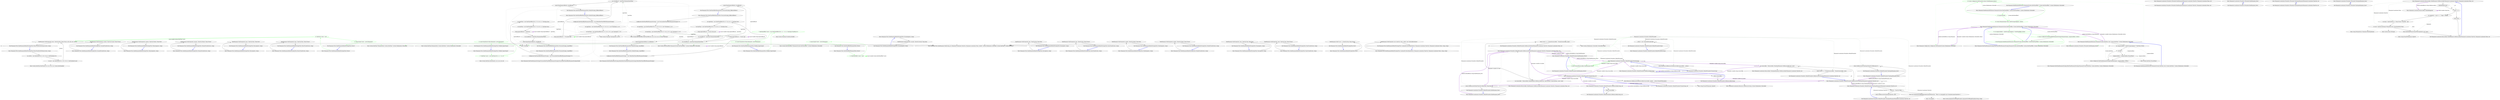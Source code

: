 digraph  {
n0 [cluster="Humanizer.Tests.DateHumanizeDefaultStrategyTests.SecondsAgo(int, string)", label="Entry Humanizer.Tests.DateHumanizeDefaultStrategyTests.SecondsAgo(int, string)", span="15-15"];
n1 [cluster="Humanizer.Tests.DateHumanizeDefaultStrategyTests.SecondsAgo(int, string)", label="DateHumanize.Verify(expected, seconds, TimeUnit.Second, Tense.Past)", span="17-17"];
n2 [cluster="Humanizer.Tests.DateHumanizeDefaultStrategyTests.SecondsAgo(int, string)", label="Exit Humanizer.Tests.DateHumanizeDefaultStrategyTests.SecondsAgo(int, string)", span="15-15"];
n3 [cluster="Humanizer.Tests.DateHumanize.Verify(string, int, Humanizer.Localisation.TimeUnit, Humanizer.Localisation.Tense, double?, System.Globalization.CultureInfo, System.DateTime?, System.DateTime?)", label="Entry Humanizer.Tests.DateHumanize.Verify(string, int, Humanizer.Localisation.TimeUnit, Humanizer.Localisation.Tense, double?, System.Globalization.CultureInfo, System.DateTime?, System.DateTime?)", span="35-35"];
n4 [cluster="Humanizer.Tests.DateHumanizeDefaultStrategyTests.SecondsFromNow(int, string)", label="Entry Humanizer.Tests.DateHumanizeDefaultStrategyTests.SecondsFromNow(int, string)", span="25-25"];
n5 [cluster="Humanizer.Tests.DateHumanizeDefaultStrategyTests.SecondsFromNow(int, string)", label="DateHumanize.Verify(expected, seconds, TimeUnit.Second, Tense.Future)", span="27-27"];
n6 [cluster="Humanizer.Tests.DateHumanizeDefaultStrategyTests.SecondsFromNow(int, string)", label="Exit Humanizer.Tests.DateHumanizeDefaultStrategyTests.SecondsFromNow(int, string)", span="25-25"];
n7 [cluster="Humanizer.Tests.DateHumanizeDefaultStrategyTests.MinutesAgo(int, string)", label="Entry Humanizer.Tests.DateHumanizeDefaultStrategyTests.MinutesAgo(int, string)", span="39-39"];
n8 [cluster="Humanizer.Tests.DateHumanizeDefaultStrategyTests.MinutesAgo(int, string)", label="DateHumanize.Verify(expected, minutes, TimeUnit.Minute, Tense.Past)", span="41-41"];
n9 [cluster="Humanizer.Tests.DateHumanizeDefaultStrategyTests.MinutesAgo(int, string)", label="Exit Humanizer.Tests.DateHumanizeDefaultStrategyTests.MinutesAgo(int, string)", span="39-39"];
n10 [cluster="Humanizer.Tests.DateHumanizeDefaultStrategyTests.MinutesFromNow(int, string)", label="Entry Humanizer.Tests.DateHumanizeDefaultStrategyTests.MinutesFromNow(int, string)", span="51-51"];
n11 [cluster="Humanizer.Tests.DateHumanizeDefaultStrategyTests.MinutesFromNow(int, string)", label="DateHumanize.Verify(expected, minutes, TimeUnit.Minute, Tense.Future)", span="53-53"];
n12 [cluster="Humanizer.Tests.DateHumanizeDefaultStrategyTests.MinutesFromNow(int, string)", label="Exit Humanizer.Tests.DateHumanizeDefaultStrategyTests.MinutesFromNow(int, string)", span="51-51"];
n13 [cluster="Humanizer.Tests.DateHumanizeDefaultStrategyTests.HoursAgo(int, string)", label="Entry Humanizer.Tests.DateHumanizeDefaultStrategyTests.HoursAgo(int, string)", span="61-61"];
n14 [cluster="Humanizer.Tests.DateHumanizeDefaultStrategyTests.HoursAgo(int, string)", label="DateHumanize.Verify(expected, hours, TimeUnit.Hour, Tense.Past)", span="63-63"];
n15 [cluster="Humanizer.Tests.DateHumanizeDefaultStrategyTests.HoursAgo(int, string)", label="Exit Humanizer.Tests.DateHumanizeDefaultStrategyTests.HoursAgo(int, string)", span="61-61"];
n16 [cluster="Humanizer.Tests.DateHumanizeDefaultStrategyTests.HoursFromNow(int, string)", label="Entry Humanizer.Tests.DateHumanizeDefaultStrategyTests.HoursFromNow(int, string)", span="71-71"];
n17 [cluster="Humanizer.Tests.DateHumanizeDefaultStrategyTests.HoursFromNow(int, string)", label="DateHumanize.Verify(expected, hours, TimeUnit.Hour, Tense.Future)", span="73-73"];
n18 [cluster="Humanizer.Tests.DateHumanizeDefaultStrategyTests.HoursFromNow(int, string)", label="Exit Humanizer.Tests.DateHumanizeDefaultStrategyTests.HoursFromNow(int, string)", span="71-71"];
n19 [cluster="Humanizer.Tests.DateHumanizeDefaultStrategyTests.HoursFromNowNotTomorrow(int, string)", label="Entry Humanizer.Tests.DateHumanizeDefaultStrategyTests.HoursFromNowNotTomorrow(int, string)", span="79-79"];
n20 [cluster="Humanizer.Tests.DateHumanizeDefaultStrategyTests.HoursFromNowNotTomorrow(int, string)", label="var utcNow = new DateTime(2014, 6, 28, 9, 58, 22, DateTimeKind.Utc)", span="82-82"];
n22 [cluster="Humanizer.Tests.DateHumanizeDefaultStrategyTests.HoursFromNowNotTomorrow(int, string)", label="DateHumanize.Verify(expected, hours, TimeUnit.Hour, Tense.Future, null, null, now, utcNow)", span="85-85"];
n21 [cluster="Humanizer.Tests.DateHumanizeDefaultStrategyTests.HoursFromNowNotTomorrow(int, string)", label="var now = new DateTime(2014, 6, 28, 9, 58, 22, DateTimeKind.Local)", span="83-83"];
n24 [cluster="System.DateTime.DateTime(int, int, int, int, int, int, System.DateTimeKind)", label="Entry System.DateTime.DateTime(int, int, int, int, int, int, System.DateTimeKind)", span="0-0"];
n23 [cluster="Humanizer.Tests.DateHumanizeDefaultStrategyTests.HoursFromNowNotTomorrow(int, string)", label="Exit Humanizer.Tests.DateHumanizeDefaultStrategyTests.HoursFromNowNotTomorrow(int, string)", span="79-79"];
n25 [cluster="Humanizer.Tests.DateHumanizeDefaultStrategyTests.DaysAgo(int, string)", label="Entry Humanizer.Tests.DateHumanizeDefaultStrategyTests.DaysAgo(int, string)", span="93-93"];
n26 [cluster="Humanizer.Tests.DateHumanizeDefaultStrategyTests.DaysAgo(int, string)", label="DateHumanize.Verify(expected, days, TimeUnit.Day, Tense.Past)", span="95-95"];
n27 [cluster="Humanizer.Tests.DateHumanizeDefaultStrategyTests.DaysAgo(int, string)", label="Exit Humanizer.Tests.DateHumanizeDefaultStrategyTests.DaysAgo(int, string)", span="93-93"];
n28 [cluster="Humanizer.Tests.DateHumanizeDefaultStrategyTests.DaysFromNow(int, string)", label="Entry Humanizer.Tests.DateHumanizeDefaultStrategyTests.DaysFromNow(int, string)", span="103-103"];
n29 [cluster="Humanizer.Tests.DateHumanizeDefaultStrategyTests.DaysFromNow(int, string)", label="DateHumanize.Verify(expected, days, TimeUnit.Day, Tense.Future)", span="105-105"];
n30 [cluster="Humanizer.Tests.DateHumanizeDefaultStrategyTests.DaysFromNow(int, string)", label="Exit Humanizer.Tests.DateHumanizeDefaultStrategyTests.DaysFromNow(int, string)", span="103-103"];
n31 [cluster="Humanizer.Tests.DateHumanizeDefaultStrategyTests.MonthsAgo(int, string)", label="Entry Humanizer.Tests.DateHumanizeDefaultStrategyTests.MonthsAgo(int, string)", span="113-113"];
n32 [cluster="Humanizer.Tests.DateHumanizeDefaultStrategyTests.MonthsAgo(int, string)", label="DateHumanize.Verify(expected, months, TimeUnit.Month, Tense.Past)", span="115-115"];
n33 [cluster="Humanizer.Tests.DateHumanizeDefaultStrategyTests.MonthsAgo(int, string)", label="Exit Humanizer.Tests.DateHumanizeDefaultStrategyTests.MonthsAgo(int, string)", span="113-113"];
n34 [cluster="Humanizer.Tests.DateHumanizeDefaultStrategyTests.MonthsFromNow(int, string)", label="Entry Humanizer.Tests.DateHumanizeDefaultStrategyTests.MonthsFromNow(int, string)", span="123-123"];
n35 [cluster="Humanizer.Tests.DateHumanizeDefaultStrategyTests.MonthsFromNow(int, string)", label="DateHumanize.Verify(expected, months, TimeUnit.Month, Tense.Future)", span="125-125"];
n36 [cluster="Humanizer.Tests.DateHumanizeDefaultStrategyTests.MonthsFromNow(int, string)", label="Exit Humanizer.Tests.DateHumanizeDefaultStrategyTests.MonthsFromNow(int, string)", span="123-123"];
n37 [cluster="Humanizer.Tests.DateHumanizeDefaultStrategyTests.YearsAgo(int, string)", label="Entry Humanizer.Tests.DateHumanizeDefaultStrategyTests.YearsAgo(int, string)", span="131-131"];
n38 [cluster="Humanizer.Tests.DateHumanizeDefaultStrategyTests.YearsAgo(int, string)", label="DateHumanize.Verify(expected, years, TimeUnit.Year, Tense.Past)", span="133-133"];
n39 [cluster="Humanizer.Tests.DateHumanizeDefaultStrategyTests.YearsAgo(int, string)", label="Exit Humanizer.Tests.DateHumanizeDefaultStrategyTests.YearsAgo(int, string)", span="131-131"];
n40 [cluster="Humanizer.Tests.DateHumanizeDefaultStrategyTests.YearsFromNow(int, string)", label="Entry Humanizer.Tests.DateHumanizeDefaultStrategyTests.YearsFromNow(int, string)", span="139-139"];
n41 [cluster="Humanizer.Tests.DateHumanizeDefaultStrategyTests.YearsFromNow(int, string)", label="DateHumanize.Verify(expected, years, TimeUnit.Year, Tense.Future)", span="141-141"];
n42 [cluster="Humanizer.Tests.DateHumanizeDefaultStrategyTests.YearsFromNow(int, string)", label="Exit Humanizer.Tests.DateHumanizeDefaultStrategyTests.YearsFromNow(int, string)", span="139-139"];
n43 [cluster="Humanizer.Tests.DateHumanizeDefaultStrategyTests.Now()", label="Entry Humanizer.Tests.DateHumanizeDefaultStrategyTests.Now()", span="145-145"];
n44 [cluster="Humanizer.Tests.DateHumanizeDefaultStrategyTests.Now()", label="DateHumanize.Verify(''now'', 0, TimeUnit.Year, Tense.Future)", span="147-147"];
n45 [cluster="Humanizer.Tests.DateHumanizeDefaultStrategyTests.Now()", label="Exit Humanizer.Tests.DateHumanizeDefaultStrategyTests.Now()", span="145-145"];
n46 [cluster="Humanizer.Tests.DateHumanizeDefaultStrategyTests.CanSpecifyCultureExplicitly(int, Humanizer.Localisation.TimeUnit, Humanizer.Localisation.Tense, string, string)", label="Entry Humanizer.Tests.DateHumanizeDefaultStrategyTests.CanSpecifyCultureExplicitly(int, Humanizer.Localisation.TimeUnit, Humanizer.Localisation.Tense, string, string)", span="154-154"];
n47 [cluster="Humanizer.Tests.DateHumanizeDefaultStrategyTests.CanSpecifyCultureExplicitly(int, Humanizer.Localisation.TimeUnit, Humanizer.Localisation.Tense, string, string)", label="DateHumanize.Verify(expected, unit, timeUnit, tense, culture: new CultureInfo(culture))", span="156-156"];
n48 [cluster="Humanizer.Tests.DateHumanizeDefaultStrategyTests.CanSpecifyCultureExplicitly(int, Humanizer.Localisation.TimeUnit, Humanizer.Localisation.Tense, string, string)", label="Exit Humanizer.Tests.DateHumanizeDefaultStrategyTests.CanSpecifyCultureExplicitly(int, Humanizer.Localisation.TimeUnit, Humanizer.Localisation.Tense, string, string)", span="154-154"];
n49 [cluster="System.Globalization.CultureInfo.CultureInfo(string)", label="Entry System.Globalization.CultureInfo.CultureInfo(string)", span="0-0"];
d47 [cluster="Humanizer.Tests.DateHumanizeDefaultStrategyTests.Never()", color=green, community=0, label="13: DateTime? never = null", span="153-153"];
d46 [cluster="Humanizer.Tests.DateHumanizeDefaultStrategyTests.Never()", label="Entry Humanizer.Tests.DateHumanizeDefaultStrategyTests.Never()", span="151-151"];
d48 [cluster="Humanizer.Tests.DateHumanizeDefaultStrategyTests.Never()", color=green, community=0, label="11: Assert.Equal(''never'', never.Humanize())", span="154-154"];
d49 [cluster="Humanizer.Tests.DateHumanizeDefaultStrategyTests.Never()", label="Exit Humanizer.Tests.DateHumanizeDefaultStrategyTests.Never()", span="151-151"];
d50 [cluster="System.DateTime?.Humanize(bool, System.DateTime?, System.Globalization.CultureInfo)", label="Entry System.DateTime?.Humanize(bool, System.DateTime?, System.Globalization.CultureInfo)", span="37-37"];
d51 [cluster="Unk.Equal", label="Entry Unk.Equal", span=""];
d53 [cluster="Humanizer.Tests.DateHumanizeDefaultStrategyTests.Nullable_ExpectSame()", color=green, community=0, label="17: DateTime? never = new DateTime(2015, 12, 7, 9, 0, 0)", span="160-160"];
d52 [cluster="Humanizer.Tests.DateHumanizeDefaultStrategyTests.Nullable_ExpectSame()", label="Entry Humanizer.Tests.DateHumanizeDefaultStrategyTests.Nullable_ExpectSame()", span="158-158"];
d54 [cluster="Humanizer.Tests.DateHumanizeDefaultStrategyTests.Nullable_ExpectSame()", color=green, community=0, label="13: Assert.Equal(never.Value.Humanize(), never.Humanize())", span="162-162"];
d56 [cluster="System.DateTime.DateTime(int, int, int, int, int, int)", label="Entry System.DateTime.DateTime(int, int, int, int, int, int)", span="0-0"];
d55 [cluster="Humanizer.Tests.DateHumanizeDefaultStrategyTests.Nullable_ExpectSame()", label="Exit Humanizer.Tests.DateHumanizeDefaultStrategyTests.Nullable_ExpectSame()", span="158-158"];
d57 [cluster="System.DateTime.Humanize(bool, System.DateTime?, System.Globalization.CultureInfo)", label="Entry System.DateTime.Humanize(bool, System.DateTime?, System.Globalization.CultureInfo)", span="19-19"];
m0_8 [cluster="Humanizer.DateHumanizeExtensions.Humanize(System.DateTimeOffset, System.DateTimeOffset?, System.Globalization.CultureInfo)", file="DateHumanizeExtensions.cs", label="Entry Humanizer.DateHumanizeExtensions.Humanize(System.DateTimeOffset, System.DateTimeOffset?, System.Globalization.CultureInfo)", span="36-36"];
m0_9 [cluster="Humanizer.DateHumanizeExtensions.Humanize(System.DateTimeOffset, System.DateTimeOffset?, System.Globalization.CultureInfo)", color=green, community=0, file="DateHumanizeExtensions.cs", label="0: var comparisonBase = dateToCompareAgainst ?? DateTimeOffset.UtcNow", span="38-38"];
m0_10 [cluster="Humanizer.DateHumanizeExtensions.Humanize(System.DateTimeOffset, System.DateTimeOffset?, System.Globalization.CultureInfo)", color=green, community=0, file="DateHumanizeExtensions.cs", label="0: return Configurator.DateTimeOffsetHumanizeStrategy.Humanize(input, comparisonBase, culture);", span="40-40"];
m0_11 [cluster="Humanizer.DateHumanizeExtensions.Humanize(System.DateTimeOffset, System.DateTimeOffset?, System.Globalization.CultureInfo)", color=green, community=0, file="DateHumanizeExtensions.cs", label="0: Exit Humanizer.DateHumanizeExtensions.Humanize(System.DateTimeOffset, System.DateTimeOffset?, System.Globalization.CultureInfo)", span="36-36"];
m0_12 [cluster="Humanizer.DateTimeHumanizeStrategy.IDateTimeOffsetHumanizeStrategy.Humanize(System.DateTimeOffset, System.DateTimeOffset, System.Globalization.CultureInfo)", file="DateHumanizeExtensions.cs", label="Entry Humanizer.DateTimeHumanizeStrategy.IDateTimeOffsetHumanizeStrategy.Humanize(System.DateTimeOffset, System.DateTimeOffset, System.Globalization.CultureInfo)", span="13-13"];
m0_6 [cluster="System.DateTime.ToLocalTime()", file="DateHumanizeExtensions.cs", label="Entry System.DateTime.ToLocalTime()", span="0-0"];
m0_14 [cluster="Humanizer.Localisation.Formatters.IFormatter.DateHumanize_Never()", file="DateHumanizeExtensions.cs", label="Entry Humanizer.Localisation.Formatters.IFormatter.DateHumanize_Never()", span="19-19"];
m0_7 [cluster="Humanizer.DateTimeHumanizeStrategy.IDateTimeHumanizeStrategy.Humanize(System.DateTime, System.DateTime, System.Globalization.CultureInfo)", file="DateHumanizeExtensions.cs", label="Entry Humanizer.DateTimeHumanizeStrategy.IDateTimeHumanizeStrategy.Humanize(System.DateTime, System.DateTime, System.Globalization.CultureInfo)", span="13-13"];
m0_20 [cluster="Humanizer.DateHumanizeExtensions.Humanize(System.DateTimeOffset?, System.DateTimeOffset?, System.Globalization.CultureInfo)", file="DateHumanizeExtensions.cs", label="Entry Humanizer.DateHumanizeExtensions.Humanize(System.DateTimeOffset?, System.DateTimeOffset?, System.Globalization.CultureInfo)", span="66-66"];
m0_21 [cluster="Humanizer.DateHumanizeExtensions.Humanize(System.DateTimeOffset?, System.DateTimeOffset?, System.Globalization.CultureInfo)", color=green, community=0, file="DateHumanizeExtensions.cs", label="20: input.HasValue", span="68-68"];
m0_22 [cluster="Humanizer.DateHumanizeExtensions.Humanize(System.DateTimeOffset?, System.DateTimeOffset?, System.Globalization.CultureInfo)", color=green, community=0, file="DateHumanizeExtensions.cs", label="20: return Humanize(input.Value, dateToCompareAgainst, culture);", span="69-69"];
m0_23 [cluster="Humanizer.DateHumanizeExtensions.Humanize(System.DateTimeOffset?, System.DateTimeOffset?, System.Globalization.CultureInfo)", color=green, community=0, file="DateHumanizeExtensions.cs", label="20: return Configurator.GetFormatter(culture).DateHumanize_Never();", span="71-71"];
m0_24 [cluster="Humanizer.DateHumanizeExtensions.Humanize(System.DateTimeOffset?, System.DateTimeOffset?, System.Globalization.CultureInfo)", file="DateHumanizeExtensions.cs", label="Exit Humanizer.DateHumanizeExtensions.Humanize(System.DateTimeOffset?, System.DateTimeOffset?, System.Globalization.CultureInfo)", span="66-66"];
m0_0 [cluster="Humanizer.DateHumanizeExtensions.Humanize(System.DateTime, bool, System.DateTime?, System.Globalization.CultureInfo)", file="DateHumanizeExtensions.cs", label="Entry Humanizer.DateHumanizeExtensions.Humanize(System.DateTime, bool, System.DateTime?, System.Globalization.CultureInfo)", span="19-19"];
m0_1 [cluster="Humanizer.DateHumanizeExtensions.Humanize(System.DateTime, bool, System.DateTime?, System.Globalization.CultureInfo)", file="DateHumanizeExtensions.cs", label="var comparisonBase = dateToCompareAgainst ?? DateTime.UtcNow", span="21-21"];
m0_2 [cluster="Humanizer.DateHumanizeExtensions.Humanize(System.DateTime, bool, System.DateTime?, System.Globalization.CultureInfo)", file="DateHumanizeExtensions.cs", label="!utcDate", span="23-23"];
m0_4 [cluster="Humanizer.DateHumanizeExtensions.Humanize(System.DateTime, bool, System.DateTime?, System.Globalization.CultureInfo)", file="DateHumanizeExtensions.cs", label="return Configurator.DateTimeHumanizeStrategy.Humanize(input, comparisonBase, culture);", span="26-26"];
m0_3 [cluster="Humanizer.DateHumanizeExtensions.Humanize(System.DateTime, bool, System.DateTime?, System.Globalization.CultureInfo)", file="DateHumanizeExtensions.cs", label="comparisonBase = comparisonBase.ToLocalTime()", span="24-24"];
m0_5 [cluster="Humanizer.DateHumanizeExtensions.Humanize(System.DateTime, bool, System.DateTime?, System.Globalization.CultureInfo)", file="DateHumanizeExtensions.cs", label="Exit Humanizer.DateHumanizeExtensions.Humanize(System.DateTime, bool, System.DateTime?, System.Globalization.CultureInfo)", span="19-19"];
m0_13 [cluster="Humanizer.Configuration.Configurator.GetFormatter(System.Globalization.CultureInfo)", file="DateHumanizeExtensions.cs", label="Entry Humanizer.Configuration.Configurator.GetFormatter(System.Globalization.CultureInfo)", span="66-66"];
m1_30 [cluster="Humanizer.Tests.DateTimeOffsetHumanizeTests.PrecisionStrategy_DifferentOffsets()", file="DateTimeOffsetHumanizeTests.cs", label="Entry Humanizer.Tests.DateTimeOffsetHumanizeTests.PrecisionStrategy_DifferentOffsets()", span="57-57"];
m1_31 [cluster="Humanizer.Tests.DateTimeOffsetHumanizeTests.PrecisionStrategy_DifferentOffsets()", file="DateTimeOffsetHumanizeTests.cs", label="Configurator.DateTimeOffsetHumanizeStrategy = new PrecisionDateTimeOffsetHumanizeStrategy(0.75)", span="59-59"];
m1_32 [cluster="Humanizer.Tests.DateTimeOffsetHumanizeTests.PrecisionStrategy_DifferentOffsets()", file="DateTimeOffsetHumanizeTests.cs", label="var inputTime = new DateTimeOffset(2015, 07, 05, 03, 45, 0, new TimeSpan(2, 0, 0))", span="61-61"];
m1_33 [cluster="Humanizer.Tests.DateTimeOffsetHumanizeTests.PrecisionStrategy_DifferentOffsets()", file="DateTimeOffsetHumanizeTests.cs", label="var baseTime = new DateTimeOffset(2015, 07, 05, 02, 30, 0, new TimeSpan(-5, 0, 0))", span="62-62"];
m1_35 [cluster="Humanizer.Tests.DateTimeOffsetHumanizeTests.PrecisionStrategy_DifferentOffsets()", file="DateTimeOffsetHumanizeTests.cs", label="var actualResult = inputTime.Humanize(baseTime)", span="65-65"];
m1_34 [cluster="Humanizer.Tests.DateTimeOffsetHumanizeTests.PrecisionStrategy_DifferentOffsets()", file="DateTimeOffsetHumanizeTests.cs", label="string expectedResult = ''6 hours ago''", span="64-64"];
m1_36 [cluster="Humanizer.Tests.DateTimeOffsetHumanizeTests.PrecisionStrategy_DifferentOffsets()", file="DateTimeOffsetHumanizeTests.cs", label="Assert.Equal(expectedResult, actualResult)", span="67-67"];
m1_37 [cluster="Humanizer.Tests.DateTimeOffsetHumanizeTests.PrecisionStrategy_DifferentOffsets()", file="DateTimeOffsetHumanizeTests.cs", label="Exit Humanizer.Tests.DateTimeOffsetHumanizeTests.PrecisionStrategy_DifferentOffsets()", span="57-57"];
m1_12 [cluster="Humanizer.Tests.DateTimeOffsetHumanizeTests.DefaultStrategy_DifferentOffsets()", file="DateTimeOffsetHumanizeTests.cs", label="Entry Humanizer.Tests.DateTimeOffsetHumanizeTests.DefaultStrategy_DifferentOffsets()", span="29-29"];
m1_13 [cluster="Humanizer.Tests.DateTimeOffsetHumanizeTests.DefaultStrategy_DifferentOffsets()", file="DateTimeOffsetHumanizeTests.cs", label="Configurator.DateTimeOffsetHumanizeStrategy = new DefaultDateTimeOffsetHumanizeStrategy()", span="31-31"];
m1_14 [cluster="Humanizer.Tests.DateTimeOffsetHumanizeTests.DefaultStrategy_DifferentOffsets()", file="DateTimeOffsetHumanizeTests.cs", label="var inputTime = new DateTimeOffset(2015, 07, 05, 03, 0, 0, new TimeSpan(2, 0, 0))", span="33-33"];
m1_15 [cluster="Humanizer.Tests.DateTimeOffsetHumanizeTests.DefaultStrategy_DifferentOffsets()", file="DateTimeOffsetHumanizeTests.cs", label="var baseTime = new DateTimeOffset(2015, 07, 05, 02, 30, 0, new TimeSpan(1, 0, 0))", span="34-34"];
m1_17 [cluster="Humanizer.Tests.DateTimeOffsetHumanizeTests.DefaultStrategy_DifferentOffsets()", file="DateTimeOffsetHumanizeTests.cs", label="var actualResult = inputTime.Humanize(baseTime)", span="37-37"];
m1_16 [cluster="Humanizer.Tests.DateTimeOffsetHumanizeTests.DefaultStrategy_DifferentOffsets()", file="DateTimeOffsetHumanizeTests.cs", label="string expectedResult = ''30 minutes ago''", span="36-36"];
m1_18 [cluster="Humanizer.Tests.DateTimeOffsetHumanizeTests.DefaultStrategy_DifferentOffsets()", file="DateTimeOffsetHumanizeTests.cs", label="Assert.Equal(expectedResult, actualResult)", span="39-39"];
m1_19 [cluster="Humanizer.Tests.DateTimeOffsetHumanizeTests.DefaultStrategy_DifferentOffsets()", file="DateTimeOffsetHumanizeTests.cs", label="Exit Humanizer.Tests.DateTimeOffsetHumanizeTests.DefaultStrategy_DifferentOffsets()", span="29-29"];
m1_43 [cluster="Humanizer.Tests.DateTimeOffsetHumanizeTests.Nullable_ExpectSame()", file="DateTimeOffsetHumanizeTests.cs", label="Entry Humanizer.Tests.DateTimeOffsetHumanizeTests.Nullable_ExpectSame()", span="78-78"];
m1_44 [cluster="Humanizer.Tests.DateTimeOffsetHumanizeTests.Nullable_ExpectSame()", color=green, community=0, file="DateTimeOffsetHumanizeTests.cs", label="7: DateTimeOffset? never = new DateTimeOffset(2015, 12, 7, 9, 0, 0, TimeSpan.FromHours(1))", span="80-80"];
m1_45 [cluster="Humanizer.Tests.DateTimeOffsetHumanizeTests.Nullable_ExpectSame()", color=green, community=0, file="DateTimeOffsetHumanizeTests.cs", label="20: Assert.Equal(never.Value.Humanize(), never.Humanize())", span="82-82"];
m1_46 [cluster="Humanizer.Tests.DateTimeOffsetHumanizeTests.Nullable_ExpectSame()", file="DateTimeOffsetHumanizeTests.cs", label="Exit Humanizer.Tests.DateTimeOffsetHumanizeTests.Nullable_ExpectSame()", span="78-78"];
m1_0 [cluster="Humanizer.Tests.DateTimeOffsetHumanizeTests.DefaultStrategy_SameOffset()", file="DateTimeOffsetHumanizeTests.cs", label="Entry Humanizer.Tests.DateTimeOffsetHumanizeTests.DefaultStrategy_SameOffset()", span="15-15"];
m1_1 [cluster="Humanizer.Tests.DateTimeOffsetHumanizeTests.DefaultStrategy_SameOffset()", file="DateTimeOffsetHumanizeTests.cs", label="Configurator.DateTimeOffsetHumanizeStrategy = new DefaultDateTimeOffsetHumanizeStrategy()", span="17-17"];
m1_2 [cluster="Humanizer.Tests.DateTimeOffsetHumanizeTests.DefaultStrategy_SameOffset()", file="DateTimeOffsetHumanizeTests.cs", label="var inputTime = new DateTimeOffset(2015, 07, 05, 04, 0, 0, TimeSpan.Zero)", span="19-19"];
m1_3 [cluster="Humanizer.Tests.DateTimeOffsetHumanizeTests.DefaultStrategy_SameOffset()", file="DateTimeOffsetHumanizeTests.cs", label="var baseTime = new DateTimeOffset(2015, 07, 05, 03, 0, 0, TimeSpan.Zero)", span="20-20"];
m1_5 [cluster="Humanizer.Tests.DateTimeOffsetHumanizeTests.DefaultStrategy_SameOffset()", file="DateTimeOffsetHumanizeTests.cs", label="var actualResult = inputTime.Humanize(baseTime)", span="23-23"];
m1_4 [cluster="Humanizer.Tests.DateTimeOffsetHumanizeTests.DefaultStrategy_SameOffset()", file="DateTimeOffsetHumanizeTests.cs", label="string expectedResult = ''an hour from now''", span="22-22"];
m1_6 [cluster="Humanizer.Tests.DateTimeOffsetHumanizeTests.DefaultStrategy_SameOffset()", file="DateTimeOffsetHumanizeTests.cs", label="Assert.Equal(expectedResult, actualResult)", span="25-25"];
m1_7 [cluster="Humanizer.Tests.DateTimeOffsetHumanizeTests.DefaultStrategy_SameOffset()", file="DateTimeOffsetHumanizeTests.cs", label="Exit Humanizer.Tests.DateTimeOffsetHumanizeTests.DefaultStrategy_SameOffset()", span="15-15"];
m1_29 [cluster="Humanizer.DateTimeHumanizeStrategy.PrecisionDateTimeOffsetHumanizeStrategy.PrecisionDateTimeOffsetHumanizeStrategy(double)", file="DateTimeOffsetHumanizeTests.cs", label="Entry Humanizer.DateTimeHumanizeStrategy.PrecisionDateTimeOffsetHumanizeStrategy.PrecisionDateTimeOffsetHumanizeStrategy(double)", span="16-16"];
m1_42 [cluster="System.DateTimeOffset?.Humanize(System.DateTimeOffset?, System.Globalization.CultureInfo)", file="DateTimeOffsetHumanizeTests.cs", label="Entry System.DateTimeOffset?.Humanize(System.DateTimeOffset?, System.Globalization.CultureInfo)", span="66-66"];
m1_21 [cluster="Humanizer.Tests.DateTimeOffsetHumanizeTests.PrecisionStrategy_SameOffset()", file="DateTimeOffsetHumanizeTests.cs", label="Entry Humanizer.Tests.DateTimeOffsetHumanizeTests.PrecisionStrategy_SameOffset()", span="43-43"];
m1_22 [cluster="Humanizer.Tests.DateTimeOffsetHumanizeTests.PrecisionStrategy_SameOffset()", file="DateTimeOffsetHumanizeTests.cs", label="Configurator.DateTimeOffsetHumanizeStrategy = new PrecisionDateTimeOffsetHumanizeStrategy(0.75)", span="45-45"];
m1_23 [cluster="Humanizer.Tests.DateTimeOffsetHumanizeTests.PrecisionStrategy_SameOffset()", file="DateTimeOffsetHumanizeTests.cs", label="var inputTime = new DateTimeOffset(2015, 07, 05, 04, 0, 0, TimeSpan.Zero)", span="47-47"];
m1_24 [cluster="Humanizer.Tests.DateTimeOffsetHumanizeTests.PrecisionStrategy_SameOffset()", file="DateTimeOffsetHumanizeTests.cs", label="var baseTime = new DateTimeOffset(2015, 07, 04, 05, 0, 0, TimeSpan.Zero)", span="48-48"];
m1_26 [cluster="Humanizer.Tests.DateTimeOffsetHumanizeTests.PrecisionStrategy_SameOffset()", file="DateTimeOffsetHumanizeTests.cs", label="var actualResult = inputTime.Humanize(baseTime)", span="51-51"];
m1_25 [cluster="Humanizer.Tests.DateTimeOffsetHumanizeTests.PrecisionStrategy_SameOffset()", file="DateTimeOffsetHumanizeTests.cs", label="string expectedResult = ''tomorrow''", span="50-50"];
m1_27 [cluster="Humanizer.Tests.DateTimeOffsetHumanizeTests.PrecisionStrategy_SameOffset()", file="DateTimeOffsetHumanizeTests.cs", label="Assert.Equal(expectedResult, actualResult)", span="53-53"];
m1_28 [cluster="Humanizer.Tests.DateTimeOffsetHumanizeTests.PrecisionStrategy_SameOffset()", file="DateTimeOffsetHumanizeTests.cs", label="Exit Humanizer.Tests.DateTimeOffsetHumanizeTests.PrecisionStrategy_SameOffset()", span="43-43"];
m1_38 [cluster="Humanizer.Tests.DateTimeOffsetHumanizeTests.Never()", file="DateTimeOffsetHumanizeTests.cs", label="Entry Humanizer.Tests.DateTimeOffsetHumanizeTests.Never()", span="71-71"];
m1_39 [cluster="Humanizer.Tests.DateTimeOffsetHumanizeTests.Never()", color=green, community=0, file="DateTimeOffsetHumanizeTests.cs", label="11: DateTimeOffset? never = null", span="73-73"];
m1_40 [cluster="Humanizer.Tests.DateTimeOffsetHumanizeTests.Never()", color=green, community=0, file="DateTimeOffsetHumanizeTests.cs", label="3: Assert.Equal(''never'', never.Humanize())", span="74-74"];
m1_41 [cluster="Humanizer.Tests.DateTimeOffsetHumanizeTests.Never()", file="DateTimeOffsetHumanizeTests.cs", label="Exit Humanizer.Tests.DateTimeOffsetHumanizeTests.Never()", span="71-71"];
m1_10 [cluster="System.DateTimeOffset.Humanize(System.DateTimeOffset?, System.Globalization.CultureInfo)", file="DateTimeOffsetHumanizeTests.cs", label="Entry System.DateTimeOffset.Humanize(System.DateTimeOffset?, System.Globalization.CultureInfo)", span="36-36"];
m1_20 [cluster="System.TimeSpan.TimeSpan(int, int, int)", file="DateTimeOffsetHumanizeTests.cs", label="Entry System.TimeSpan.TimeSpan(int, int, int)", span="0-0"];
m1_47 [cluster="System.TimeSpan.FromHours(double)", file="DateTimeOffsetHumanizeTests.cs", label="Entry System.TimeSpan.FromHours(double)", span="0-0"];
m1_8 [cluster="Humanizer.DateTimeHumanizeStrategy.DefaultDateTimeOffsetHumanizeStrategy.DefaultDateTimeOffsetHumanizeStrategy()", file="DateTimeOffsetHumanizeTests.cs", label="Entry Humanizer.DateTimeHumanizeStrategy.DefaultDateTimeOffsetHumanizeStrategy.DefaultDateTimeOffsetHumanizeStrategy()", span="8-8"];
m1_9 [cluster="System.DateTimeOffset.DateTimeOffset(int, int, int, int, int, int, System.TimeSpan)", file="DateTimeOffsetHumanizeTests.cs", label="Entry System.DateTimeOffset.DateTimeOffset(int, int, int, int, int, int, System.TimeSpan)", span="0-0"];
m2_38 [cluster="Humanizer.Localisation.Formatters.DefaultFormatter.GetResourceKey(string, int)", file="DefaultFormatter.cs", label="Entry Humanizer.Localisation.Formatters.DefaultFormatter.GetResourceKey(string, int)", span="105-105"];
m2_40 [cluster="Humanizer.Localisation.Formatters.DefaultFormatter.GetResourceKey(string, int)", file="DefaultFormatter.cs", label="return resourceKey;", span="107-107"];
m2_41 [cluster="Humanizer.Localisation.Formatters.DefaultFormatter.GetResourceKey(string, int)", file="DefaultFormatter.cs", label="Exit Humanizer.Localisation.Formatters.DefaultFormatter.GetResourceKey(string, int)", span="105-105"];
m2_0 [cluster="Humanizer.Localisation.Formatters.DefaultFormatter.DefaultFormatter(string)", file="DefaultFormatter.cs", label="Entry Humanizer.Localisation.Formatters.DefaultFormatter.DefaultFormatter(string)", span="16-16"];
m2_1 [cluster="Humanizer.Localisation.Formatters.DefaultFormatter.DefaultFormatter(string)", file="DefaultFormatter.cs", label="_culture = new CultureInfo(localeCode)", span="18-18"];
m2_2 [cluster="Humanizer.Localisation.Formatters.DefaultFormatter.DefaultFormatter(string)", file="DefaultFormatter.cs", label="Exit Humanizer.Localisation.Formatters.DefaultFormatter.DefaultFormatter(string)", span="16-16"];
m2_7 [cluster="Humanizer.Localisation.Formatters.DefaultFormatter.GetResourceForDate(Humanizer.Localisation.TimeUnit, Humanizer.Localisation.Tense, int)", file="DefaultFormatter.cs", label="Entry Humanizer.Localisation.Formatters.DefaultFormatter.GetResourceForDate(Humanizer.Localisation.TimeUnit, Humanizer.Localisation.Tense, int)", span="66-66"];
m2_22 [cluster="Humanizer.Localisation.Formatters.DefaultFormatter.GetResourceForDate(Humanizer.Localisation.TimeUnit, Humanizer.Localisation.Tense, int)", file="DefaultFormatter.cs", label="var resourceKey = ResourceKeys.DateHumanize.GetResourceKey(unit, timeUnitTense: timeUnitTense, count: count)", span="68-68"];
m2_23 [cluster="Humanizer.Localisation.Formatters.DefaultFormatter.GetResourceForDate(Humanizer.Localisation.TimeUnit, Humanizer.Localisation.Tense, int)", file="DefaultFormatter.cs", label="return count == 1 ? Format(resourceKey) : Format(resourceKey, count);", span="69-69"];
m2_24 [cluster="Humanizer.Localisation.Formatters.DefaultFormatter.GetResourceForDate(Humanizer.Localisation.TimeUnit, Humanizer.Localisation.Tense, int)", file="DefaultFormatter.cs", label="Exit Humanizer.Localisation.Formatters.DefaultFormatter.GetResourceForDate(Humanizer.Localisation.TimeUnit, Humanizer.Localisation.Tense, int)", span="66-66"];
m2_8 [cluster="Humanizer.Localisation.Formatters.DefaultFormatter.DateHumanize_Never()", file="DefaultFormatter.cs", label="Entry Humanizer.Localisation.Formatters.DefaultFormatter.DateHumanize_Never()", span="34-34"];
m2_9 [cluster="Humanizer.Localisation.Formatters.DefaultFormatter.DateHumanize_Never()", color=green, community=0, file="DefaultFormatter.cs", label="3: return Format(ResourceKeys.DateHumanize.Never);", span="36-36"];
m2_10 [cluster="Humanizer.Localisation.Formatters.DefaultFormatter.DateHumanize_Never()", file="DefaultFormatter.cs", label="Exit Humanizer.Localisation.Formatters.DefaultFormatter.DateHumanize_Never()", span="34-34"];
m2_25 [cluster="Humanizer.Localisation.ResourceKeys.DateHumanize.GetResourceKey(Humanizer.Localisation.TimeUnit, Humanizer.Localisation.Tense, int)", file="DefaultFormatter.cs", label="Entry Humanizer.Localisation.ResourceKeys.DateHumanize.GetResourceKey(Humanizer.Localisation.TimeUnit, Humanizer.Localisation.Tense, int)", span="30-30"];
m2_20 [cluster="System.ArgumentOutOfRangeException.ArgumentOutOfRangeException(string, string)", file="DefaultFormatter.cs", label="Entry System.ArgumentOutOfRangeException.ArgumentOutOfRangeException(string, string)", span="0-0"];
m2_15 [cluster="Humanizer.Localisation.Formatters.DefaultFormatter.TimeSpanHumanize(Humanizer.Localisation.TimeUnit, int)", file="DefaultFormatter.cs", label="Entry Humanizer.Localisation.Formatters.DefaultFormatter.TimeSpanHumanize(Humanizer.Localisation.TimeUnit, int)", span="58-58"];
m2_16 [cluster="Humanizer.Localisation.Formatters.DefaultFormatter.TimeSpanHumanize(Humanizer.Localisation.TimeUnit, int)", file="DefaultFormatter.cs", label="timeUnit > TimeUnit.Week", span="60-60"];
m2_17 [cluster="Humanizer.Localisation.Formatters.DefaultFormatter.TimeSpanHumanize(Humanizer.Localisation.TimeUnit, int)", file="DefaultFormatter.cs", label="throw new ArgumentOutOfRangeException(nameof(timeUnit), ''There's no meaningful way to humanize passed timeUnit.'');", span="61-61"];
m2_18 [cluster="Humanizer.Localisation.Formatters.DefaultFormatter.TimeSpanHumanize(Humanizer.Localisation.TimeUnit, int)", file="DefaultFormatter.cs", label="return GetResourceForTimeSpan(timeUnit, unit);", span="63-63"];
m2_19 [cluster="Humanizer.Localisation.Formatters.DefaultFormatter.TimeSpanHumanize(Humanizer.Localisation.TimeUnit, int)", file="DefaultFormatter.cs", label="Exit Humanizer.Localisation.Formatters.DefaultFormatter.TimeSpanHumanize(Humanizer.Localisation.TimeUnit, int)", span="58-58"];
m2_27 [cluster="Humanizer.Localisation.Formatters.DefaultFormatter.Format(string, int)", file="DefaultFormatter.cs", label="Entry Humanizer.Localisation.Formatters.DefaultFormatter.Format(string, int)", span="94-94"];
m2_36 [cluster="Humanizer.Localisation.Formatters.DefaultFormatter.Format(string, int)", file="DefaultFormatter.cs", label="return Resources.GetResource(GetResourceKey(resourceKey, number), _culture).FormatWith(number);", span="96-96"];
m2_37 [cluster="Humanizer.Localisation.Formatters.DefaultFormatter.Format(string, int)", file="DefaultFormatter.cs", label="Exit Humanizer.Localisation.Formatters.DefaultFormatter.Format(string, int)", span="94-94"];
m2_14 [cluster="Humanizer.Localisation.Formatters.DefaultFormatter.GetResourceForTimeSpan(Humanizer.Localisation.TimeUnit, int)", file="DefaultFormatter.cs", label="Entry Humanizer.Localisation.Formatters.DefaultFormatter.GetResourceForTimeSpan(Humanizer.Localisation.TimeUnit, int)", span="72-72"];
m2_28 [cluster="Humanizer.Localisation.Formatters.DefaultFormatter.GetResourceForTimeSpan(Humanizer.Localisation.TimeUnit, int)", file="DefaultFormatter.cs", label="var resourceKey = ResourceKeys.TimeSpanHumanize.GetResourceKey(unit, count)", span="74-74"];
m2_29 [cluster="Humanizer.Localisation.Formatters.DefaultFormatter.GetResourceForTimeSpan(Humanizer.Localisation.TimeUnit, int)", file="DefaultFormatter.cs", label="return count == 1 ? Format(resourceKey) : Format(resourceKey, count);", span="75-75"];
m2_30 [cluster="Humanizer.Localisation.Formatters.DefaultFormatter.GetResourceForTimeSpan(Humanizer.Localisation.TimeUnit, int)", file="DefaultFormatter.cs", label="Exit Humanizer.Localisation.Formatters.DefaultFormatter.GetResourceForTimeSpan(Humanizer.Localisation.TimeUnit, int)", span="72-72"];
m2_39 [cluster="string.FormatWith(params object[])", file="DefaultFormatter.cs", label="Entry string.FormatWith(params object[])", span="15-15"];
m2_21 [cluster="Unk.nameof", file="DefaultFormatter.cs", label="Entry Unk.nameof", span=""];
m2_26 [cluster="Humanizer.Localisation.Formatters.DefaultFormatter.Format(string)", file="DefaultFormatter.cs", label="Entry Humanizer.Localisation.Formatters.DefaultFormatter.Format(string)", span="83-83"];
m2_32 [cluster="Humanizer.Localisation.Formatters.DefaultFormatter.Format(string)", file="DefaultFormatter.cs", label="return Resources.GetResource(GetResourceKey(resourceKey), _culture);", span="85-85"];
m2_33 [cluster="Humanizer.Localisation.Formatters.DefaultFormatter.Format(string)", file="DefaultFormatter.cs", label="Exit Humanizer.Localisation.Formatters.DefaultFormatter.Format(string)", span="83-83"];
m2_31 [cluster="Humanizer.Localisation.ResourceKeys.TimeSpanHumanize.GetResourceKey(Humanizer.Localisation.TimeUnit, int)", file="DefaultFormatter.cs", label="Entry Humanizer.Localisation.ResourceKeys.TimeSpanHumanize.GetResourceKey(Humanizer.Localisation.TimeUnit, int)", span="22-22"];
m2_34 [cluster="Humanizer.Localisation.Formatters.DefaultFormatter.GetResourceKey(string)", file="DefaultFormatter.cs", label="Entry Humanizer.Localisation.Formatters.DefaultFormatter.GetResourceKey(string)", span="115-115"];
m2_42 [cluster="Humanizer.Localisation.Formatters.DefaultFormatter.GetResourceKey(string)", file="DefaultFormatter.cs", label="return resourceKey;", span="117-117"];
m2_43 [cluster="Humanizer.Localisation.Formatters.DefaultFormatter.GetResourceKey(string)", file="DefaultFormatter.cs", label="Exit Humanizer.Localisation.Formatters.DefaultFormatter.GetResourceKey(string)", span="115-115"];
m2_35 [cluster="Humanizer.Localisation.Resources.GetResource(string, System.Globalization.CultureInfo)", file="DefaultFormatter.cs", label="Entry Humanizer.Localisation.Resources.GetResource(string, System.Globalization.CultureInfo)", span="19-19"];
m2_11 [cluster="Humanizer.Localisation.Formatters.DefaultFormatter.TimeSpanHumanize_Zero()", file="DefaultFormatter.cs", label="Entry Humanizer.Localisation.Formatters.DefaultFormatter.TimeSpanHumanize_Zero()", span="46-46"];
m2_12 [cluster="Humanizer.Localisation.Formatters.DefaultFormatter.TimeSpanHumanize_Zero()", file="DefaultFormatter.cs", label="return GetResourceForTimeSpan(TimeUnit.Millisecond, 0);", span="48-48"];
m2_13 [cluster="Humanizer.Localisation.Formatters.DefaultFormatter.TimeSpanHumanize_Zero()", file="DefaultFormatter.cs", label="Exit Humanizer.Localisation.Formatters.DefaultFormatter.TimeSpanHumanize_Zero()", span="46-46"];
m2_4 [cluster="Humanizer.Localisation.Formatters.DefaultFormatter.DateHumanize_Now()", file="DefaultFormatter.cs", label="Entry Humanizer.Localisation.Formatters.DefaultFormatter.DateHumanize_Now()", span="25-25"];
m2_5 [cluster="Humanizer.Localisation.Formatters.DefaultFormatter.DateHumanize_Now()", file="DefaultFormatter.cs", label="return GetResourceForDate(TimeUnit.Millisecond, Tense.Past, 0);", span="27-27"];
m2_6 [cluster="Humanizer.Localisation.Formatters.DefaultFormatter.DateHumanize_Now()", file="DefaultFormatter.cs", label="Exit Humanizer.Localisation.Formatters.DefaultFormatter.DateHumanize_Now()", span="25-25"];
m2_44 [file="DefaultFormatter.cs", label="Humanizer.Localisation.Formatters.DefaultFormatter", span=""];
m3_2 [cluster="Humanizer.Localisation.Formatters.IFormatter.DateHumanize(Humanizer.Localisation.TimeUnit, Humanizer.Localisation.Tense, int)", file="IFormatter.cs", label="Entry Humanizer.Localisation.Formatters.IFormatter.DateHumanize(Humanizer.Localisation.TimeUnit, Humanizer.Localisation.Tense, int)", span="22-22"];
m3_3 [cluster="Humanizer.Localisation.Formatters.IFormatter.DateHumanize(Humanizer.Localisation.TimeUnit, Humanizer.Localisation.Tense, int)", file="IFormatter.cs", label="Exit Humanizer.Localisation.Formatters.IFormatter.DateHumanize(Humanizer.Localisation.TimeUnit, Humanizer.Localisation.Tense, int)", span="22-22"];
m3_0 [cluster="Humanizer.Localisation.Formatters.IFormatter.DateHumanize_Now()", file="IFormatter.cs", label="Entry Humanizer.Localisation.Formatters.IFormatter.DateHumanize_Now()", span="13-13"];
m3_1 [cluster="Humanizer.Localisation.Formatters.IFormatter.DateHumanize_Now()", file="IFormatter.cs", label="Exit Humanizer.Localisation.Formatters.IFormatter.DateHumanize_Now()", span="13-13"];
m3_6 [cluster="Humanizer.Localisation.Formatters.IFormatter.TimeSpanHumanize(Humanizer.Localisation.TimeUnit, int)", file="IFormatter.cs", label="Entry Humanizer.Localisation.Formatters.IFormatter.TimeSpanHumanize(Humanizer.Localisation.TimeUnit, int)", span="36-36"];
m3_7 [cluster="Humanizer.Localisation.Formatters.IFormatter.TimeSpanHumanize(Humanizer.Localisation.TimeUnit, int)", file="IFormatter.cs", label="Exit Humanizer.Localisation.Formatters.IFormatter.TimeSpanHumanize(Humanizer.Localisation.TimeUnit, int)", span="36-36"];
m3_4 [cluster="Humanizer.Localisation.Formatters.IFormatter.TimeSpanHumanize_Zero()", file="IFormatter.cs", label="Entry Humanizer.Localisation.Formatters.IFormatter.TimeSpanHumanize_Zero()", span="28-28"];
m3_5 [cluster="Humanizer.Localisation.Formatters.IFormatter.TimeSpanHumanize_Zero()", file="IFormatter.cs", label="Exit Humanizer.Localisation.Formatters.IFormatter.TimeSpanHumanize_Zero()", span="28-28"];
m4_0 [cluster="Humanizer.Localisation.ResourceKeys.DateHumanize.GetResourceKey(Humanizer.Localisation.TimeUnit, Humanizer.Localisation.Tense, int)", file="ResourceKeys.DateHumanize.cs", label="Entry Humanizer.Localisation.ResourceKeys.DateHumanize.GetResourceKey(Humanizer.Localisation.TimeUnit, Humanizer.Localisation.Tense, int)", span="30-30"];
m4_1 [cluster="Humanizer.Localisation.ResourceKeys.DateHumanize.GetResourceKey(Humanizer.Localisation.TimeUnit, Humanizer.Localisation.Tense, int)", file="ResourceKeys.DateHumanize.cs", label="ValidateRange(count)", span="32-32"];
m4_2 [cluster="Humanizer.Localisation.ResourceKeys.DateHumanize.GetResourceKey(Humanizer.Localisation.TimeUnit, Humanizer.Localisation.Tense, int)", file="ResourceKeys.DateHumanize.cs", label="count == 0", span="34-34"];
m4_4 [cluster="Humanizer.Localisation.ResourceKeys.DateHumanize.GetResourceKey(Humanizer.Localisation.TimeUnit, Humanizer.Localisation.Tense, int)", file="ResourceKeys.DateHumanize.cs", label="var singularity = count == 1 ? Single : Multiple", span="37-37"];
m4_5 [cluster="Humanizer.Localisation.ResourceKeys.DateHumanize.GetResourceKey(Humanizer.Localisation.TimeUnit, Humanizer.Localisation.Tense, int)", file="ResourceKeys.DateHumanize.cs", label="var tense = timeUnitTense == Tense.Future ? FromNow : Ago", span="38-38"];
m4_6 [cluster="Humanizer.Localisation.ResourceKeys.DateHumanize.GetResourceKey(Humanizer.Localisation.TimeUnit, Humanizer.Localisation.Tense, int)", file="ResourceKeys.DateHumanize.cs", label="var unit = timeUnit.ToString().ToQuantity(count, ShowQuantityAs.None)", span="39-39"];
m4_3 [cluster="Humanizer.Localisation.ResourceKeys.DateHumanize.GetResourceKey(Humanizer.Localisation.TimeUnit, Humanizer.Localisation.Tense, int)", file="ResourceKeys.DateHumanize.cs", label="return Now;", span="35-35"];
m4_7 [cluster="Humanizer.Localisation.ResourceKeys.DateHumanize.GetResourceKey(Humanizer.Localisation.TimeUnit, Humanizer.Localisation.Tense, int)", file="ResourceKeys.DateHumanize.cs", label="return DateTimeFormat.FormatWith(singularity, unit, tense);", span="40-40"];
m4_8 [cluster="Humanizer.Localisation.ResourceKeys.DateHumanize.GetResourceKey(Humanizer.Localisation.TimeUnit, Humanizer.Localisation.Tense, int)", file="ResourceKeys.DateHumanize.cs", label="Exit Humanizer.Localisation.ResourceKeys.DateHumanize.GetResourceKey(Humanizer.Localisation.TimeUnit, Humanizer.Localisation.Tense, int)", span="30-30"];
m4_9 [cluster="Humanizer.Localisation.ResourceKeys.ValidateRange(int)", file="ResourceKeys.DateHumanize.cs", label="Entry Humanizer.Localisation.ResourceKeys.ValidateRange(int)", span="12-12"];
m4_11 [cluster="string.ToQuantity(int, Humanizer.ShowQuantityAs)", file="ResourceKeys.DateHumanize.cs", label="Entry string.ToQuantity(int, Humanizer.ShowQuantityAs)", span="46-46"];
m4_10 [cluster="System.Enum.ToString()", file="ResourceKeys.DateHumanize.cs", label="Entry System.Enum.ToString()", span="0-0"];
m4_12 [cluster="string.FormatWith(params object[])", file="ResourceKeys.DateHumanize.cs", label="Entry string.FormatWith(params object[])", span="15-15"];
n0 -> n1  [key=0, style=solid];
n1 -> n2  [key=0, style=solid];
n1 -> n3  [key=2, style=dotted];
n2 -> n0  [color=blue, key=0, style=bold];
n4 -> n5  [key=0, style=solid];
n5 -> n6  [key=0, style=solid];
n5 -> n3  [key=2, style=dotted];
n6 -> n4  [color=blue, key=0, style=bold];
n7 -> n8  [key=0, style=solid];
n8 -> n9  [key=0, style=solid];
n8 -> n3  [key=2, style=dotted];
n9 -> n7  [color=blue, key=0, style=bold];
n10 -> n11  [key=0, style=solid];
n11 -> n12  [key=0, style=solid];
n11 -> n3  [key=2, style=dotted];
n12 -> n10  [color=blue, key=0, style=bold];
n13 -> n14  [key=0, style=solid];
n14 -> n15  [key=0, style=solid];
n14 -> n3  [key=2, style=dotted];
n15 -> n13  [color=blue, key=0, style=bold];
n16 -> n17  [key=0, style=solid];
n17 -> n18  [key=0, style=solid];
n17 -> n3  [key=2, style=dotted];
n18 -> n16  [color=blue, key=0, style=bold];
n19 -> n20  [key=0, style=solid];
n19 -> n22  [color=darkseagreen4, key=1, label=int, style=dashed];
n20 -> n21  [key=0, style=solid];
n20 -> n24  [key=2, style=dotted];
n20 -> n22  [color=darkseagreen4, key=1, label=utcNow, style=dashed];
n22 -> n23  [key=0, style=solid];
n22 -> n3  [key=2, style=dotted];
n21 -> n22  [key=0, style=solid];
n21 -> n24  [key=2, style=dotted];
n23 -> n19  [color=blue, key=0, style=bold];
n25 -> n26  [key=0, style=solid];
n26 -> n27  [key=0, style=solid];
n26 -> n3  [key=2, style=dotted];
n27 -> n25  [color=blue, key=0, style=bold];
n28 -> n29  [key=0, style=solid];
n29 -> n30  [key=0, style=solid];
n29 -> n3  [key=2, style=dotted];
n30 -> n28  [color=blue, key=0, style=bold];
n31 -> n32  [key=0, style=solid];
n32 -> n33  [key=0, style=solid];
n32 -> n3  [key=2, style=dotted];
n33 -> n31  [color=blue, key=0, style=bold];
n34 -> n35  [key=0, style=solid];
n35 -> n36  [key=0, style=solid];
n35 -> n3  [key=2, style=dotted];
n36 -> n34  [color=blue, key=0, style=bold];
n37 -> n38  [key=0, style=solid];
n38 -> n39  [key=0, style=solid];
n38 -> n3  [key=2, style=dotted];
n39 -> n37  [color=blue, key=0, style=bold];
n40 -> n41  [key=0, style=solid];
n41 -> n42  [key=0, style=solid];
n41 -> n3  [key=2, style=dotted];
n42 -> n40  [color=blue, key=0, style=bold];
n43 -> n44  [key=0, style=solid];
n44 -> n45  [key=0, style=solid];
n44 -> n3  [key=2, style=dotted];
n45 -> n43  [color=blue, key=0, style=bold];
n46 -> n47  [key=0, style=solid];
n47 -> n48  [key=0, style=solid];
n47 -> n49  [key=2, style=dotted];
n47 -> n3  [key=2, style=dotted];
n48 -> n46  [color=blue, key=0, style=bold];
d47 -> d48  [color=green, key=0, style=solid];
d47 -> n22  [color=green, key=3, label="Local variable System.DateTime? never", style=bold];
d46 -> d47  [color=green, key=0, style=solid];
d48 -> d49  [color=green, key=0, style=solid];
d48 -> d50  [color=green, key=2, style=dotted];
d48 -> d51  [color=green, key=2, style=dotted];
d49 -> d46  [color=blue, key=0, style=bold];
d53 -> d54  [color=green, key=0, style=solid];
d53 -> d56  [color=green, key=2, style=dotted];
d52 -> d53  [color=green, key=0, style=solid];
d54 -> d55  [color=green, key=0, style=solid];
d54 -> d57  [color=green, key=2, style=dotted];
d54 -> d50  [color=green, key=2, style=dotted];
d54 -> d51  [color=green, key=2, style=dotted];
d55 -> d52  [color=blue, key=0, style=bold];
m0_8 -> m0_9  [color=green, key=0, style=solid];
m0_8 -> m0_10  [color=darkseagreen4, key=1, label="System.DateTimeOffset", style=dashed];
m0_8 -> m0_11  [color=green, key=1, label="System.Globalization.CultureInfo", style=dashed];
m0_8 -> m0_0  [color=darkorchid, key=3, label="method methodReturn string Humanize", style=bold];
m0_8 -> m0_13  [color=darkorchid, key=3, label="Parameter variable System.Globalization.CultureInfo culture", style=bold];
m0_9 -> m0_10  [color=green, key=0, style=solid];
m0_9 -> m0_11  [color=green, key=0, style=solid];
m0_10 -> m0_12  [color=green, key=0, style=solid];
m0_10 -> m0_0  [color=green, key=2, style=dotted];
m0_10 -> m0_11  [key=0, style=solid];
m0_11 -> m0_12  [color=green, key=0, style=solid];
m0_11 -> m0_13  [color=green, key=2, style=dotted];
m0_11 -> m0_14  [color=green, key=2, style=dotted];
m0_11 -> m0_8  [color=blue, key=0, style=bold];
m0_12 -> m0_8  [color=blue, key=0, style=bold];
m0_20 -> m0_21  [color=green, key=0, style=solid];
m0_20 -> m0_22  [color=green, key=1, label="System.DateTimeOffset?", style=dashed];
m0_20 -> m0_23  [color=green, key=1, label="System.Globalization.CultureInfo", style=dashed];
m0_21 -> m0_22  [color=green, key=0, style=solid];
m0_21 -> m0_23  [color=green, key=0, style=solid];
m0_22 -> m0_24  [color=green, key=0, style=solid];
m0_22 -> m0_8  [color=green, key=2, style=dotted];
m0_23 -> m0_24  [color=green, key=0, style=solid];
m0_23 -> m0_13  [color=green, key=2, style=dotted];
m0_23 -> m0_14  [color=green, key=2, style=dotted];
m0_24 -> m0_20  [color=blue, key=0, style=bold];
m0_0 -> m0_1  [key=0, style=solid];
m0_0 -> m0_2  [color=darkseagreen4, key=1, label=bool, style=dashed];
m0_0 -> m0_4  [color=darkseagreen4, key=1, label="System.DateTime", style=dashed];
m0_0 -> m0_8  [color=darkorchid, key=3, label="Parameter variable System.Globalization.CultureInfo culture", style=bold];
m0_1 -> m0_2  [key=0, style=solid];
m0_1 -> m0_3  [color=darkseagreen4, key=1, label=comparisonBase, style=dashed];
m0_1 -> m0_4  [color=darkseagreen4, key=1, label=comparisonBase, style=dashed];
m0_2 -> m0_3  [key=0, style=solid];
m0_2 -> m0_4  [key=0, style=solid];
m0_4 -> m0_5  [key=0, style=solid];
m0_4 -> m0_7  [key=2, style=dotted];
m0_3 -> m0_4  [key=0, style=solid];
m0_3 -> m0_6  [key=2, style=dotted];
m0_3 -> m0_3  [color=darkseagreen4, key=1, label=comparisonBase, style=dashed];
m0_5 -> m0_0  [color=blue, key=0, style=bold];
m0_13 -> m0_8  [color=darkorchid, key=3, label="method methodReturn string Humanize", style=bold];
m1_30 -> m1_31  [key=0, style=solid];
m1_31 -> m1_32  [key=0, style=solid];
m1_31 -> m1_29  [key=2, style=dotted];
m1_32 -> m1_33  [key=0, style=solid];
m1_32 -> m1_9  [key=2, style=dotted];
m1_32 -> m1_20  [key=2, style=dotted];
m1_32 -> m1_35  [color=darkseagreen4, key=1, label=inputTime, style=dashed];
m1_33 -> m1_34  [key=0, style=solid];
m1_33 -> m1_9  [key=2, style=dotted];
m1_33 -> m1_20  [key=2, style=dotted];
m1_33 -> m1_35  [color=darkseagreen4, key=1, label=baseTime, style=dashed];
m1_35 -> m1_36  [key=0, style=solid];
m1_35 -> m1_10  [key=2, style=dotted];
m1_34 -> m1_35  [key=0, style=solid];
m1_34 -> m1_36  [color=darkseagreen4, key=1, label=expectedResult, style=dashed];
m1_34 -> m1_34  [color=darkorchid, key=3, label="Local variable string expectedResult", style=bold];
m1_36 -> m1_37  [key=0, style=solid];
m1_36 -> d51  [key=2, style=dotted];
m1_37 -> m1_30  [color=blue, key=0, style=bold];
m1_12 -> m1_13  [key=0, style=solid];
m1_13 -> m1_14  [key=0, style=solid];
m1_13 -> m1_8  [key=2, style=dotted];
m1_14 -> m1_15  [key=0, style=solid];
m1_14 -> m1_9  [key=2, style=dotted];
m1_14 -> m1_20  [key=2, style=dotted];
m1_14 -> m1_17  [color=darkseagreen4, key=1, label=inputTime, style=dashed];
m1_15 -> m1_16  [key=0, style=solid];
m1_15 -> m1_9  [key=2, style=dotted];
m1_15 -> m1_20  [key=2, style=dotted];
m1_15 -> m1_17  [color=darkseagreen4, key=1, label=baseTime, style=dashed];
m1_17 -> m1_18  [key=0, style=solid];
m1_17 -> m1_10  [key=2, style=dotted];
m1_16 -> m1_17  [key=0, style=solid];
m1_16 -> m1_18  [color=darkseagreen4, key=1, label=expectedResult, style=dashed];
m1_16 -> m1_16  [color=green, key=3, label="Local variable string expectedResult", style=bold];
m1_18 -> m1_19  [key=0, style=solid];
m1_18 -> d51  [key=2, style=dotted];
m1_19 -> m1_12  [color=blue, key=0, style=bold];
m1_43 -> m1_44  [color=green, key=0, style=solid];
m1_44 -> m1_45  [color=green, key=0, style=solid];
m1_44 -> m1_9  [color=green, key=2, style=dotted];
m1_44 -> m1_47  [color=green, key=2, style=dotted];
m1_45 -> m1_46  [color=green, key=0, style=solid];
m1_45 -> m1_10  [color=green, key=2, style=dotted];
m1_45 -> m1_42  [color=green, key=2, style=dotted];
m1_45 -> d51  [color=green, key=2, style=dotted];
m1_46 -> m1_43  [color=blue, key=0, style=bold];
m1_0 -> m1_1  [key=0, style=solid];
m1_1 -> m1_2  [key=0, style=solid];
m1_1 -> m1_8  [key=2, style=dotted];
m1_2 -> m1_3  [key=0, style=solid];
m1_2 -> m1_9  [key=2, style=dotted];
m1_2 -> m1_5  [color=darkseagreen4, key=1, label=inputTime, style=dashed];
m1_3 -> m1_4  [key=0, style=solid];
m1_3 -> m1_9  [key=2, style=dotted];
m1_3 -> m1_5  [color=darkseagreen4, key=1, label=baseTime, style=dashed];
m1_5 -> m1_6  [key=0, style=solid];
m1_5 -> m1_10  [key=2, style=dotted];
m1_4 -> m1_5  [key=0, style=solid];
m1_4 -> m1_6  [color=darkseagreen4, key=1, label=expectedResult, style=dashed];
m1_4 -> m1_4  [color=darkorchid, key=3, label="Local variable string expectedResult", style=bold];
m1_6 -> m1_7  [key=0, style=solid];
m1_6 -> d51  [key=2, style=dotted];
m1_7 -> m1_0  [color=blue, key=0, style=bold];
m1_21 -> m1_22  [key=0, style=solid];
m1_22 -> m1_23  [key=0, style=solid];
m1_22 -> m1_29  [key=2, style=dotted];
m1_23 -> m1_24  [key=0, style=solid];
m1_23 -> m1_9  [key=2, style=dotted];
m1_23 -> m1_26  [color=darkseagreen4, key=1, label=inputTime, style=dashed];
m1_24 -> m1_25  [key=0, style=solid];
m1_24 -> m1_9  [key=2, style=dotted];
m1_24 -> m1_26  [color=darkseagreen4, key=1, label=baseTime, style=dashed];
m1_26 -> m1_27  [key=0, style=solid];
m1_26 -> m1_10  [key=2, style=dotted];
m1_25 -> m1_26  [key=0, style=solid];
m1_25 -> m1_27  [color=darkseagreen4, key=1, label=expectedResult, style=dashed];
m1_25 -> m1_25  [color=darkorchid, key=3, label="Local variable string expectedResult", style=bold];
m1_27 -> m1_28  [key=0, style=solid];
m1_27 -> d51  [key=2, style=dotted];
m1_28 -> m1_21  [color=blue, key=0, style=bold];
m1_38 -> m1_39  [color=green, key=0, style=solid];
m1_39 -> m1_39  [color=green, key=3, label="Local variable System.DateTimeOffset? never", style=bold];
m1_39 -> m1_40  [color=green, key=0, style=solid];
m1_40 -> m1_41  [color=green, key=0, style=solid];
m1_40 -> m1_42  [color=green, key=2, style=dotted];
m1_40 -> d51  [color=green, key=2, style=dotted];
m1_41 -> m1_38  [color=blue, key=0, style=bold];
m1_10 -> m1_10  [color=darkorchid, key=3, label="Local variable string expectedResult", style=bold];
m2_38 -> m2_40  [key=0, style=solid];
m2_38 -> m2_27  [color=darkorchid, key=3, label="Parameter variable int number", style=bold];
m2_38 -> m2_38  [color=darkorchid, key=3, label="method methodReturn string GetResourceKey", style=bold];
m2_40 -> m2_41  [key=0, style=solid];
m2_41 -> m2_38  [color=blue, key=0, style=bold];
m2_0 -> m2_1  [key=0, style=solid];
m2_1 -> m2_2  [key=0, style=solid];
m2_1 -> n49  [key=2, style=dotted];
m2_2 -> m2_0  [color=blue, key=0, style=bold];
m2_7 -> m2_22  [key=0, style=solid];
m2_7 -> m2_23  [color=darkseagreen4, key=1, label=int, style=dashed];
m2_7 -> m2_5  [color=darkorchid, key=3, label="Parameter variable int count", style=bold];
m2_7 -> m2_8  [color=darkorchid, key=3, label="Parameter variable int count", style=bold];
m2_22 -> m2_23  [key=0, style=solid];
m2_22 -> m2_25  [key=2, style=dotted];
m2_23 -> m2_24  [key=0, style=solid];
m2_23 -> m2_26  [key=2, style=dotted];
m2_23 -> m2_27  [key=2, style=dotted];
m2_24 -> m2_7  [color=blue, key=0, style=bold];
m2_8 -> m2_9  [color=green, key=0, style=solid];
m2_8 -> m2_7  [color=darkorchid, key=3, label="method methodReturn string DateHumanize", style=bold];
m2_8 -> m2_26  [color=darkorchid, key=3, label="method methodReturn string DateHumanize_Never", style=bold];
m2_9 -> m2_10  [color=green, key=0, style=solid];
m2_9 -> m2_7  [key=2, style=dotted];
m2_9 -> m2_26  [color=green, key=2, style=dotted];
m2_10 -> m2_8  [color=blue, key=0, style=bold];
m2_15 -> m2_16  [key=0, style=solid];
m2_15 -> m2_17  [color=darkseagreen4, key=1, label="Humanizer.Localisation.TimeUnit", style=dashed];
m2_15 -> m2_18  [color=darkseagreen4, key=1, label="Humanizer.Localisation.TimeUnit", style=dashed];
m2_15 -> m2_14  [color=darkorchid, key=3, label="method methodReturn string TimeSpanHumanize", style=bold];
m2_16 -> m2_17  [key=0, style=solid];
m2_16 -> m2_18  [key=0, style=solid];
m2_17 -> m2_19  [key=0, style=solid];
m2_17 -> m2_20  [key=2, style=dotted];
m2_17 -> m2_21  [key=2, style=dotted];
m2_18 -> m2_19  [key=0, style=solid];
m2_18 -> m2_14  [key=2, style=dotted];
m2_19 -> m2_15  [color=blue, key=0, style=bold];
m2_27 -> m2_36  [key=0, style=solid];
m2_27 -> m2_22  [color=darkorchid, key=3, label="Parameter variable string resourceKey", style=bold];
m2_27 -> m2_28  [color=darkorchid, key=3, label="Parameter variable string resourceKey", style=bold];
m2_27 -> m2_7  [color=darkorchid, key=3, label="Parameter variable int number", style=bold];
m2_27 -> m2_14  [color=darkorchid, key=3, label="Parameter variable int number", style=bold];
m2_36 -> m2_37  [key=0, style=solid];
m2_36 -> m2_38  [key=2, style=dotted];
m2_36 -> m2_35  [key=2, style=dotted];
m2_36 -> m2_39  [key=2, style=dotted];
m2_37 -> m2_27  [color=blue, key=0, style=bold];
m2_14 -> m2_28  [key=0, style=solid];
m2_14 -> m2_29  [color=darkseagreen4, key=1, label=int, style=dashed];
m2_14 -> m2_5  [color=darkorchid, key=3, label="Parameter variable int count", style=bold];
m2_14 -> m2_15  [color=darkorchid, key=3, label="Parameter variable int count", style=bold];
m2_28 -> m2_29  [key=0, style=solid];
m2_28 -> m2_31  [key=2, style=dotted];
m2_29 -> m2_30  [key=0, style=solid];
m2_29 -> m2_26  [key=2, style=dotted];
m2_29 -> m2_27  [key=2, style=dotted];
m2_30 -> m2_14  [color=blue, key=0, style=bold];
m2_26 -> m2_32  [key=0, style=solid];
m2_26 -> m2_22  [color=darkorchid, key=3, label="Parameter variable string resourceKey", style=bold];
m2_26 -> m2_28  [color=darkorchid, key=3, label="Parameter variable string resourceKey", style=bold];
m2_26 -> m2_9  [color=green, key=3, label="Parameter variable string resourceKey", style=bold];
m2_32 -> m2_33  [key=0, style=solid];
m2_32 -> m2_34  [key=2, style=dotted];
m2_32 -> m2_35  [key=2, style=dotted];
m2_33 -> m2_26  [color=blue, key=0, style=bold];
m2_34 -> m2_42  [key=0, style=solid];
m2_34 -> m2_26  [color=darkorchid, key=3, label="Parameter variable string resourceKey", style=bold];
m2_34 -> m2_34  [color=darkorchid, key=3, label="method methodReturn string GetResourceKey", style=bold];
m2_42 -> m2_43  [key=0, style=solid];
m2_43 -> m2_34  [color=blue, key=0, style=bold];
m2_11 -> m2_12  [key=0, style=solid];
m2_11 -> m2_14  [color=darkorchid, key=3, label="method methodReturn string TimeSpanHumanize_Zero", style=bold];
m2_12 -> m2_13  [key=0, style=solid];
m2_12 -> m2_14  [key=2, style=dotted];
m2_13 -> m2_11  [color=blue, key=0, style=bold];
m2_4 -> m2_5  [key=0, style=solid];
m2_4 -> m2_7  [color=darkorchid, key=3, label="method methodReturn string DateHumanize_Now", style=bold];
m2_5 -> m2_6  [key=0, style=solid];
m2_5 -> m2_7  [key=2, style=dotted];
m2_6 -> m2_4  [color=blue, key=0, style=bold];
m2_44 -> m2_1  [color=darkseagreen4, key=1, label="Humanizer.Localisation.Formatters.DefaultFormatter", style=dashed];
m2_44 -> m2_5  [color=darkseagreen4, key=1, label="Humanizer.Localisation.Formatters.DefaultFormatter", style=dashed];
m2_44 -> m2_9  [color=green, key=1, label="Humanizer.Localisation.Formatters.DefaultFormatter", style=dashed];
m2_44 -> m2_12  [color=darkseagreen4, key=1, label="Humanizer.Localisation.Formatters.DefaultFormatter", style=dashed];
m2_44 -> m2_18  [color=darkseagreen4, key=1, label="Humanizer.Localisation.Formatters.DefaultFormatter", style=dashed];
m2_44 -> m2_23  [color=darkseagreen4, key=1, label="Humanizer.Localisation.Formatters.DefaultFormatter", style=dashed];
m2_44 -> m2_29  [color=darkseagreen4, key=1, label="Humanizer.Localisation.Formatters.DefaultFormatter", style=dashed];
m2_44 -> m2_32  [color=darkseagreen4, key=1, label="Humanizer.Localisation.Formatters.DefaultFormatter", style=dashed];
m2_44 -> m2_36  [color=darkseagreen4, key=1, label="Humanizer.Localisation.Formatters.DefaultFormatter", style=dashed];
m3_2 -> m3_3  [key=0, style=solid];
m3_3 -> m3_2  [color=blue, key=0, style=bold];
m3_0 -> m3_1  [key=0, style=solid];
m3_1 -> m3_0  [color=blue, key=0, style=bold];
m3_6 -> m3_7  [key=0, style=solid];
m3_7 -> m3_6  [color=blue, key=0, style=bold];
m3_4 -> m3_5  [key=0, style=solid];
m3_5 -> m3_4  [color=blue, key=0, style=bold];
m4_0 -> m4_1  [key=0, style=solid];
m4_0 -> m4_2  [color=darkseagreen4, key=1, label=int, style=dashed];
m4_0 -> m4_4  [color=darkseagreen4, key=1, label=int, style=dashed];
m4_0 -> m4_5  [color=darkseagreen4, key=1, label="Humanizer.Localisation.Tense", style=dashed];
m4_0 -> m4_6  [color=darkseagreen4, key=1, label="Humanizer.Localisation.TimeUnit", style=dashed];
m4_0 -> m4_9  [color=darkorchid, key=3, label="method methodReturn string GetResourceKey", style=bold];
m4_1 -> m4_2  [key=0, style=solid];
m4_1 -> m4_9  [key=2, style=dotted];
m4_2 -> m4_3  [key=0, style=solid];
m4_2 -> m4_4  [key=0, style=solid];
m4_4 -> m4_5  [key=0, style=solid];
m4_4 -> m4_7  [color=darkseagreen4, key=1, label=singularity, style=dashed];
m4_5 -> m4_6  [key=0, style=solid];
m4_5 -> m4_7  [color=darkseagreen4, key=1, label=tense, style=dashed];
m4_6 -> m4_7  [key=0, style=solid];
m4_6 -> m4_10  [key=2, style=dotted];
m4_6 -> m4_11  [key=2, style=dotted];
m4_3 -> m4_8  [key=0, style=solid];
m4_7 -> m4_8  [key=0, style=solid];
m4_7 -> m4_12  [key=2, style=dotted];
m4_8 -> m4_0  [color=blue, key=0, style=bold];
m4_9 -> m4_9  [color=darkorchid, key=3, label="Field variable string Now", style=bold];
}
